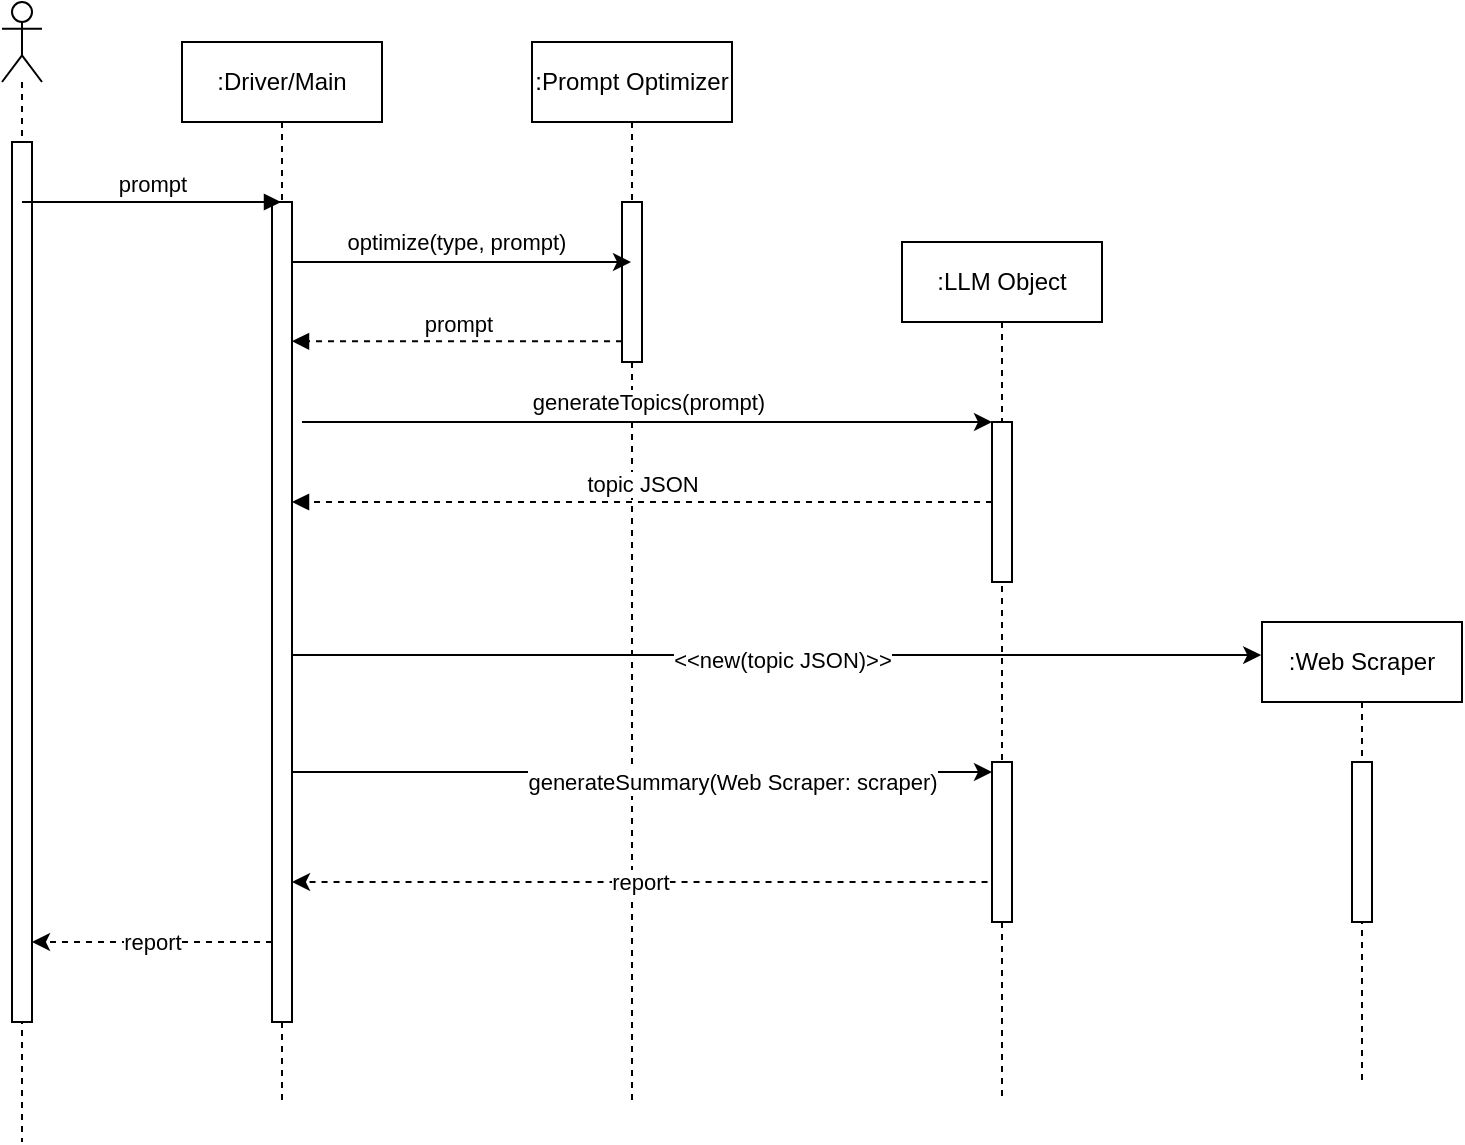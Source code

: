 <mxfile version="26.0.10">
  <diagram name="Page-1" id="SToEPNtQ1gc7vWrbqClN">
    <mxGraphModel dx="1105" dy="587" grid="1" gridSize="10" guides="1" tooltips="1" connect="1" arrows="1" fold="1" page="1" pageScale="1" pageWidth="850" pageHeight="1100" math="0" shadow="0">
      <root>
        <mxCell id="0" />
        <mxCell id="1" parent="0" />
        <mxCell id="jwMw41EVvAKdRjvvJQYE-1" value=":LLM Object" style="shape=umlLifeline;perimeter=lifelinePerimeter;whiteSpace=wrap;html=1;container=1;dropTarget=0;collapsible=0;recursiveResize=0;outlineConnect=0;portConstraint=eastwest;newEdgeStyle={&quot;curved&quot;:0,&quot;rounded&quot;:0};" vertex="1" parent="1">
          <mxGeometry x="510" y="280" width="100" height="430" as="geometry" />
        </mxCell>
        <mxCell id="jwMw41EVvAKdRjvvJQYE-18" value="" style="html=1;points=[[0,0,0,0,5],[0,1,0,0,-5],[1,0,0,0,5],[1,1,0,0,-5]];perimeter=orthogonalPerimeter;outlineConnect=0;targetShapes=umlLifeline;portConstraint=eastwest;newEdgeStyle={&quot;curved&quot;:0,&quot;rounded&quot;:0};" vertex="1" parent="jwMw41EVvAKdRjvvJQYE-1">
          <mxGeometry x="45" y="90" width="10" height="80" as="geometry" />
        </mxCell>
        <mxCell id="jwMw41EVvAKdRjvvJQYE-38" value="" style="html=1;points=[[0,0,0,0,5],[0,1,0,0,-5],[1,0,0,0,5],[1,1,0,0,-5]];perimeter=orthogonalPerimeter;outlineConnect=0;targetShapes=umlLifeline;portConstraint=eastwest;newEdgeStyle={&quot;curved&quot;:0,&quot;rounded&quot;:0};" vertex="1" parent="jwMw41EVvAKdRjvvJQYE-1">
          <mxGeometry x="45" y="260" width="10" height="80" as="geometry" />
        </mxCell>
        <mxCell id="jwMw41EVvAKdRjvvJQYE-3" value=":Web Scraper" style="shape=umlLifeline;perimeter=lifelinePerimeter;whiteSpace=wrap;html=1;container=1;dropTarget=0;collapsible=0;recursiveResize=0;outlineConnect=0;portConstraint=eastwest;newEdgeStyle={&quot;curved&quot;:0,&quot;rounded&quot;:0};" vertex="1" parent="1">
          <mxGeometry x="690" y="470" width="100" height="230" as="geometry" />
        </mxCell>
        <mxCell id="jwMw41EVvAKdRjvvJQYE-33" value="" style="html=1;points=[[0,0,0,0,5],[0,1,0,0,-5],[1,0,0,0,5],[1,1,0,0,-5]];perimeter=orthogonalPerimeter;outlineConnect=0;targetShapes=umlLifeline;portConstraint=eastwest;newEdgeStyle={&quot;curved&quot;:0,&quot;rounded&quot;:0};" vertex="1" parent="jwMw41EVvAKdRjvvJQYE-3">
          <mxGeometry x="45" y="70" width="10" height="80" as="geometry" />
        </mxCell>
        <mxCell id="jwMw41EVvAKdRjvvJQYE-6" value="" style="shape=umlLifeline;perimeter=lifelinePerimeter;whiteSpace=wrap;html=1;container=1;dropTarget=0;collapsible=0;recursiveResize=0;outlineConnect=0;portConstraint=eastwest;newEdgeStyle={&quot;curved&quot;:0,&quot;rounded&quot;:0};participant=umlActor;" vertex="1" parent="1">
          <mxGeometry x="60" y="160" width="20" height="570" as="geometry" />
        </mxCell>
        <mxCell id="jwMw41EVvAKdRjvvJQYE-42" value="" style="html=1;points=[[0,0,0,0,5],[0,1,0,0,-5],[1,0,0,0,5],[1,1,0,0,-5]];perimeter=orthogonalPerimeter;outlineConnect=0;targetShapes=umlLifeline;portConstraint=eastwest;newEdgeStyle={&quot;curved&quot;:0,&quot;rounded&quot;:0};" vertex="1" parent="jwMw41EVvAKdRjvvJQYE-6">
          <mxGeometry x="5" y="70" width="10" height="440" as="geometry" />
        </mxCell>
        <mxCell id="jwMw41EVvAKdRjvvJQYE-10" value=":Prompt Optimizer" style="shape=umlLifeline;perimeter=lifelinePerimeter;whiteSpace=wrap;html=1;container=1;dropTarget=0;collapsible=0;recursiveResize=0;outlineConnect=0;portConstraint=eastwest;newEdgeStyle={&quot;curved&quot;:0,&quot;rounded&quot;:0};" vertex="1" parent="1">
          <mxGeometry x="325" y="180" width="100" height="530" as="geometry" />
        </mxCell>
        <mxCell id="jwMw41EVvAKdRjvvJQYE-16" value="" style="html=1;points=[[0,0,0,0,5],[0,1,0,0,-5],[1,0,0,0,5],[1,1,0,0,-5]];perimeter=orthogonalPerimeter;outlineConnect=0;targetShapes=umlLifeline;portConstraint=eastwest;newEdgeStyle={&quot;curved&quot;:0,&quot;rounded&quot;:0};" vertex="1" parent="jwMw41EVvAKdRjvvJQYE-10">
          <mxGeometry x="45" y="80" width="10" height="80" as="geometry" />
        </mxCell>
        <mxCell id="jwMw41EVvAKdRjvvJQYE-14" value="" style="endArrow=classic;html=1;rounded=0;" edge="1" parent="1">
          <mxGeometry relative="1" as="geometry">
            <mxPoint x="200.024" y="290.0" as="sourcePoint" />
            <mxPoint x="374.5" y="290.0" as="targetPoint" />
          </mxGeometry>
        </mxCell>
        <mxCell id="jwMw41EVvAKdRjvvJQYE-15" value="optimize(type, prompt)" style="edgeLabel;resizable=0;html=1;;align=center;verticalAlign=middle;" connectable="0" vertex="1" parent="jwMw41EVvAKdRjvvJQYE-14">
          <mxGeometry relative="1" as="geometry">
            <mxPoint y="-10" as="offset" />
          </mxGeometry>
        </mxCell>
        <mxCell id="jwMw41EVvAKdRjvvJQYE-17" value="prompt" style="html=1;verticalAlign=bottom;endArrow=block;curved=0;rounded=0;dashed=1;" edge="1" parent="1" target="jwMw41EVvAKdRjvvJQYE-20">
          <mxGeometry width="80" relative="1" as="geometry">
            <mxPoint x="370" y="329.63" as="sourcePoint" />
            <mxPoint x="220" y="330" as="targetPoint" />
          </mxGeometry>
        </mxCell>
        <mxCell id="jwMw41EVvAKdRjvvJQYE-19" value=":Driver/Main" style="shape=umlLifeline;perimeter=lifelinePerimeter;whiteSpace=wrap;html=1;container=1;dropTarget=0;collapsible=0;recursiveResize=0;outlineConnect=0;portConstraint=eastwest;newEdgeStyle={&quot;curved&quot;:0,&quot;rounded&quot;:0};" vertex="1" parent="1">
          <mxGeometry x="150" y="180" width="100" height="530" as="geometry" />
        </mxCell>
        <mxCell id="jwMw41EVvAKdRjvvJQYE-20" value="" style="html=1;points=[[0,0,0,0,5],[0,1,0,0,-5],[1,0,0,0,5],[1,1,0,0,-5]];perimeter=orthogonalPerimeter;outlineConnect=0;targetShapes=umlLifeline;portConstraint=eastwest;newEdgeStyle={&quot;curved&quot;:0,&quot;rounded&quot;:0};" vertex="1" parent="jwMw41EVvAKdRjvvJQYE-19">
          <mxGeometry x="45" y="80" width="10" height="410" as="geometry" />
        </mxCell>
        <mxCell id="jwMw41EVvAKdRjvvJQYE-21" value="prompt" style="html=1;verticalAlign=bottom;endArrow=block;curved=0;rounded=0;" edge="1" parent="1" target="jwMw41EVvAKdRjvvJQYE-19">
          <mxGeometry width="80" relative="1" as="geometry">
            <mxPoint x="70" y="260" as="sourcePoint" />
            <mxPoint x="150" y="260" as="targetPoint" />
          </mxGeometry>
        </mxCell>
        <mxCell id="jwMw41EVvAKdRjvvJQYE-23" value="" style="endArrow=classic;html=1;rounded=0;" edge="1" parent="1" target="jwMw41EVvAKdRjvvJQYE-18">
          <mxGeometry relative="1" as="geometry">
            <mxPoint x="210.0" y="370.0" as="sourcePoint" />
            <mxPoint x="564.5" y="370.0" as="targetPoint" />
          </mxGeometry>
        </mxCell>
        <mxCell id="jwMw41EVvAKdRjvvJQYE-24" value="generateTopics(prompt)" style="edgeLabel;resizable=0;html=1;;align=center;verticalAlign=middle;" connectable="0" vertex="1" parent="jwMw41EVvAKdRjvvJQYE-23">
          <mxGeometry relative="1" as="geometry">
            <mxPoint y="-10" as="offset" />
          </mxGeometry>
        </mxCell>
        <mxCell id="jwMw41EVvAKdRjvvJQYE-25" value="topic JSON" style="html=1;verticalAlign=bottom;endArrow=block;curved=0;rounded=0;dashed=1;" edge="1" parent="1" target="jwMw41EVvAKdRjvvJQYE-20">
          <mxGeometry width="80" relative="1" as="geometry">
            <mxPoint x="555" y="410" as="sourcePoint" />
            <mxPoint x="390" y="410.37" as="targetPoint" />
          </mxGeometry>
        </mxCell>
        <mxCell id="jwMw41EVvAKdRjvvJQYE-28" value="" style="endArrow=classic;html=1;rounded=0;entryX=-0.004;entryY=0.072;entryDx=0;entryDy=0;entryPerimeter=0;" edge="1" parent="1" source="jwMw41EVvAKdRjvvJQYE-20" target="jwMw41EVvAKdRjvvJQYE-3">
          <mxGeometry width="50" height="50" relative="1" as="geometry">
            <mxPoint x="204.894" y="470.0" as="sourcePoint" />
            <mxPoint x="460" y="490" as="targetPoint" />
          </mxGeometry>
        </mxCell>
        <mxCell id="jwMw41EVvAKdRjvvJQYE-30" value="&amp;lt;&amp;lt;new(topic JSON)&amp;gt;&amp;gt;" style="edgeLabel;html=1;align=center;verticalAlign=middle;resizable=0;points=[];" vertex="1" connectable="0" parent="jwMw41EVvAKdRjvvJQYE-28">
          <mxGeometry x="0.011" y="-2" relative="1" as="geometry">
            <mxPoint as="offset" />
          </mxGeometry>
        </mxCell>
        <mxCell id="jwMw41EVvAKdRjvvJQYE-36" value="" style="endArrow=classic;html=1;rounded=0;entryX=0;entryY=0;entryDx=0;entryDy=5;entryPerimeter=0;" edge="1" parent="1" source="jwMw41EVvAKdRjvvJQYE-20" target="jwMw41EVvAKdRjvvJQYE-38">
          <mxGeometry relative="1" as="geometry">
            <mxPoint x="210" y="530" as="sourcePoint" />
            <mxPoint x="310" y="530" as="targetPoint" />
          </mxGeometry>
        </mxCell>
        <mxCell id="jwMw41EVvAKdRjvvJQYE-37" value="generateSummary(Web Scraper: scraper)" style="edgeLabel;resizable=0;html=1;;align=center;verticalAlign=middle;" connectable="0" vertex="1" parent="jwMw41EVvAKdRjvvJQYE-36">
          <mxGeometry relative="1" as="geometry">
            <mxPoint x="45" y="5" as="offset" />
          </mxGeometry>
        </mxCell>
        <mxCell id="jwMw41EVvAKdRjvvJQYE-39" value="" style="endArrow=classic;html=1;rounded=0;dashed=1;" edge="1" parent="1" target="jwMw41EVvAKdRjvvJQYE-20">
          <mxGeometry relative="1" as="geometry">
            <mxPoint x="552.78" y="600" as="sourcePoint" />
            <mxPoint x="197.227" y="600" as="targetPoint" />
          </mxGeometry>
        </mxCell>
        <mxCell id="jwMw41EVvAKdRjvvJQYE-40" value="report" style="edgeLabel;resizable=0;html=1;;align=center;verticalAlign=middle;" connectable="0" vertex="1" parent="jwMw41EVvAKdRjvvJQYE-39">
          <mxGeometry relative="1" as="geometry" />
        </mxCell>
        <mxCell id="jwMw41EVvAKdRjvvJQYE-43" value="" style="endArrow=classic;html=1;rounded=0;dashed=1;" edge="1" parent="1">
          <mxGeometry relative="1" as="geometry">
            <mxPoint x="195" y="630" as="sourcePoint" />
            <mxPoint x="75" y="630" as="targetPoint" />
          </mxGeometry>
        </mxCell>
        <mxCell id="jwMw41EVvAKdRjvvJQYE-44" value="report" style="edgeLabel;resizable=0;html=1;;align=center;verticalAlign=middle;" connectable="0" vertex="1" parent="jwMw41EVvAKdRjvvJQYE-43">
          <mxGeometry relative="1" as="geometry" />
        </mxCell>
      </root>
    </mxGraphModel>
  </diagram>
</mxfile>
